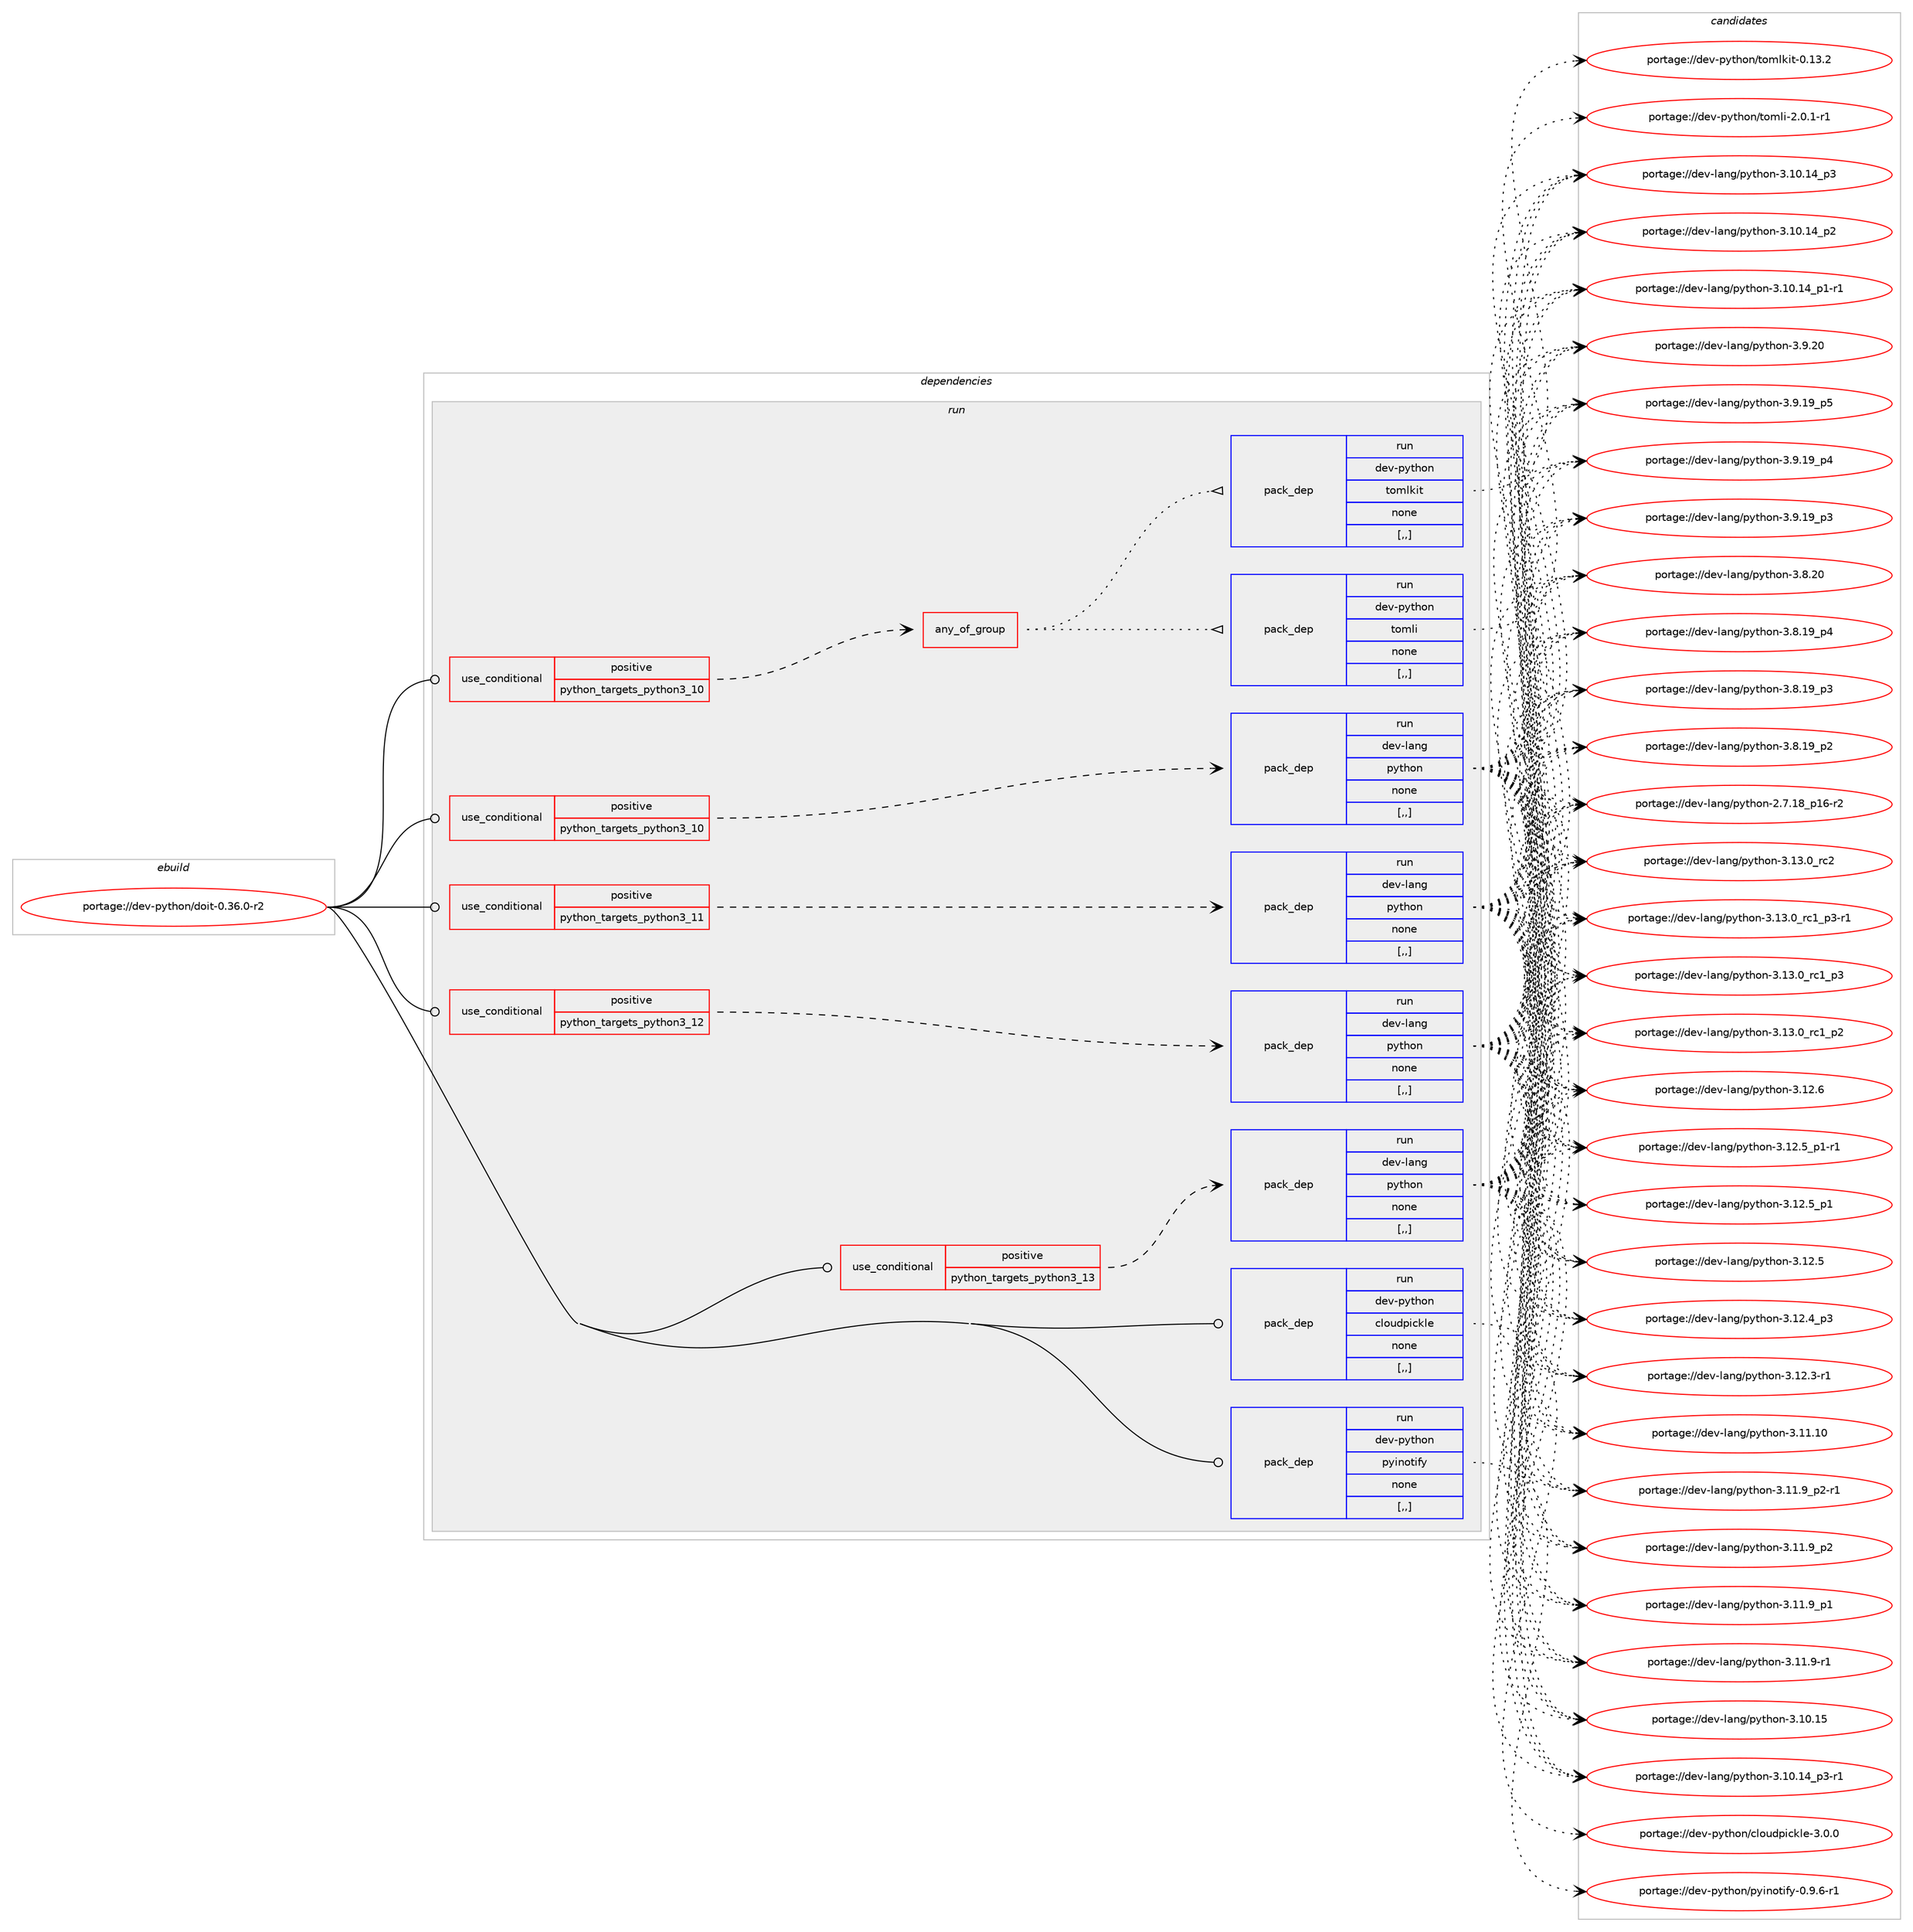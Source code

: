 digraph prolog {

# *************
# Graph options
# *************

newrank=true;
concentrate=true;
compound=true;
graph [rankdir=LR,fontname=Helvetica,fontsize=10,ranksep=1.5];#, ranksep=2.5, nodesep=0.2];
edge  [arrowhead=vee];
node  [fontname=Helvetica,fontsize=10];

# **********
# The ebuild
# **********

subgraph cluster_leftcol {
color=gray;
label=<<i>ebuild</i>>;
id [label="portage://dev-python/doit-0.36.0-r2", color=red, width=4, href="../dev-python/doit-0.36.0-r2.svg"];
}

# ****************
# The dependencies
# ****************

subgraph cluster_midcol {
color=gray;
label=<<i>dependencies</i>>;
subgraph cluster_compile {
fillcolor="#eeeeee";
style=filled;
label=<<i>compile</i>>;
}
subgraph cluster_compileandrun {
fillcolor="#eeeeee";
style=filled;
label=<<i>compile and run</i>>;
}
subgraph cluster_run {
fillcolor="#eeeeee";
style=filled;
label=<<i>run</i>>;
subgraph cond162792 {
dependency639964 [label=<<TABLE BORDER="0" CELLBORDER="1" CELLSPACING="0" CELLPADDING="4"><TR><TD ROWSPAN="3" CELLPADDING="10">use_conditional</TD></TR><TR><TD>positive</TD></TR><TR><TD>python_targets_python3_10</TD></TR></TABLE>>, shape=none, color=red];
subgraph any4436 {
dependency639965 [label=<<TABLE BORDER="0" CELLBORDER="1" CELLSPACING="0" CELLPADDING="4"><TR><TD CELLPADDING="10">any_of_group</TD></TR></TABLE>>, shape=none, color=red];subgraph pack472355 {
dependency639966 [label=<<TABLE BORDER="0" CELLBORDER="1" CELLSPACING="0" CELLPADDING="4" WIDTH="220"><TR><TD ROWSPAN="6" CELLPADDING="30">pack_dep</TD></TR><TR><TD WIDTH="110">run</TD></TR><TR><TD>dev-python</TD></TR><TR><TD>tomli</TD></TR><TR><TD>none</TD></TR><TR><TD>[,,]</TD></TR></TABLE>>, shape=none, color=blue];
}
dependency639965:e -> dependency639966:w [weight=20,style="dotted",arrowhead="oinv"];
subgraph pack472356 {
dependency639967 [label=<<TABLE BORDER="0" CELLBORDER="1" CELLSPACING="0" CELLPADDING="4" WIDTH="220"><TR><TD ROWSPAN="6" CELLPADDING="30">pack_dep</TD></TR><TR><TD WIDTH="110">run</TD></TR><TR><TD>dev-python</TD></TR><TR><TD>tomlkit</TD></TR><TR><TD>none</TD></TR><TR><TD>[,,]</TD></TR></TABLE>>, shape=none, color=blue];
}
dependency639965:e -> dependency639967:w [weight=20,style="dotted",arrowhead="oinv"];
}
dependency639964:e -> dependency639965:w [weight=20,style="dashed",arrowhead="vee"];
}
id:e -> dependency639964:w [weight=20,style="solid",arrowhead="odot"];
subgraph cond162793 {
dependency639968 [label=<<TABLE BORDER="0" CELLBORDER="1" CELLSPACING="0" CELLPADDING="4"><TR><TD ROWSPAN="3" CELLPADDING="10">use_conditional</TD></TR><TR><TD>positive</TD></TR><TR><TD>python_targets_python3_10</TD></TR></TABLE>>, shape=none, color=red];
subgraph pack472357 {
dependency639969 [label=<<TABLE BORDER="0" CELLBORDER="1" CELLSPACING="0" CELLPADDING="4" WIDTH="220"><TR><TD ROWSPAN="6" CELLPADDING="30">pack_dep</TD></TR><TR><TD WIDTH="110">run</TD></TR><TR><TD>dev-lang</TD></TR><TR><TD>python</TD></TR><TR><TD>none</TD></TR><TR><TD>[,,]</TD></TR></TABLE>>, shape=none, color=blue];
}
dependency639968:e -> dependency639969:w [weight=20,style="dashed",arrowhead="vee"];
}
id:e -> dependency639968:w [weight=20,style="solid",arrowhead="odot"];
subgraph cond162794 {
dependency639970 [label=<<TABLE BORDER="0" CELLBORDER="1" CELLSPACING="0" CELLPADDING="4"><TR><TD ROWSPAN="3" CELLPADDING="10">use_conditional</TD></TR><TR><TD>positive</TD></TR><TR><TD>python_targets_python3_11</TD></TR></TABLE>>, shape=none, color=red];
subgraph pack472358 {
dependency639971 [label=<<TABLE BORDER="0" CELLBORDER="1" CELLSPACING="0" CELLPADDING="4" WIDTH="220"><TR><TD ROWSPAN="6" CELLPADDING="30">pack_dep</TD></TR><TR><TD WIDTH="110">run</TD></TR><TR><TD>dev-lang</TD></TR><TR><TD>python</TD></TR><TR><TD>none</TD></TR><TR><TD>[,,]</TD></TR></TABLE>>, shape=none, color=blue];
}
dependency639970:e -> dependency639971:w [weight=20,style="dashed",arrowhead="vee"];
}
id:e -> dependency639970:w [weight=20,style="solid",arrowhead="odot"];
subgraph cond162795 {
dependency639972 [label=<<TABLE BORDER="0" CELLBORDER="1" CELLSPACING="0" CELLPADDING="4"><TR><TD ROWSPAN="3" CELLPADDING="10">use_conditional</TD></TR><TR><TD>positive</TD></TR><TR><TD>python_targets_python3_12</TD></TR></TABLE>>, shape=none, color=red];
subgraph pack472359 {
dependency639973 [label=<<TABLE BORDER="0" CELLBORDER="1" CELLSPACING="0" CELLPADDING="4" WIDTH="220"><TR><TD ROWSPAN="6" CELLPADDING="30">pack_dep</TD></TR><TR><TD WIDTH="110">run</TD></TR><TR><TD>dev-lang</TD></TR><TR><TD>python</TD></TR><TR><TD>none</TD></TR><TR><TD>[,,]</TD></TR></TABLE>>, shape=none, color=blue];
}
dependency639972:e -> dependency639973:w [weight=20,style="dashed",arrowhead="vee"];
}
id:e -> dependency639972:w [weight=20,style="solid",arrowhead="odot"];
subgraph cond162796 {
dependency639974 [label=<<TABLE BORDER="0" CELLBORDER="1" CELLSPACING="0" CELLPADDING="4"><TR><TD ROWSPAN="3" CELLPADDING="10">use_conditional</TD></TR><TR><TD>positive</TD></TR><TR><TD>python_targets_python3_13</TD></TR></TABLE>>, shape=none, color=red];
subgraph pack472360 {
dependency639975 [label=<<TABLE BORDER="0" CELLBORDER="1" CELLSPACING="0" CELLPADDING="4" WIDTH="220"><TR><TD ROWSPAN="6" CELLPADDING="30">pack_dep</TD></TR><TR><TD WIDTH="110">run</TD></TR><TR><TD>dev-lang</TD></TR><TR><TD>python</TD></TR><TR><TD>none</TD></TR><TR><TD>[,,]</TD></TR></TABLE>>, shape=none, color=blue];
}
dependency639974:e -> dependency639975:w [weight=20,style="dashed",arrowhead="vee"];
}
id:e -> dependency639974:w [weight=20,style="solid",arrowhead="odot"];
subgraph pack472361 {
dependency639976 [label=<<TABLE BORDER="0" CELLBORDER="1" CELLSPACING="0" CELLPADDING="4" WIDTH="220"><TR><TD ROWSPAN="6" CELLPADDING="30">pack_dep</TD></TR><TR><TD WIDTH="110">run</TD></TR><TR><TD>dev-python</TD></TR><TR><TD>cloudpickle</TD></TR><TR><TD>none</TD></TR><TR><TD>[,,]</TD></TR></TABLE>>, shape=none, color=blue];
}
id:e -> dependency639976:w [weight=20,style="solid",arrowhead="odot"];
subgraph pack472362 {
dependency639977 [label=<<TABLE BORDER="0" CELLBORDER="1" CELLSPACING="0" CELLPADDING="4" WIDTH="220"><TR><TD ROWSPAN="6" CELLPADDING="30">pack_dep</TD></TR><TR><TD WIDTH="110">run</TD></TR><TR><TD>dev-python</TD></TR><TR><TD>pyinotify</TD></TR><TR><TD>none</TD></TR><TR><TD>[,,]</TD></TR></TABLE>>, shape=none, color=blue];
}
id:e -> dependency639977:w [weight=20,style="solid",arrowhead="odot"];
}
}

# **************
# The candidates
# **************

subgraph cluster_choices {
rank=same;
color=gray;
label=<<i>candidates</i>>;

subgraph choice472355 {
color=black;
nodesep=1;
choice10010111845112121116104111110471161111091081054550464846494511449 [label="portage://dev-python/tomli-2.0.1-r1", color=red, width=4,href="../dev-python/tomli-2.0.1-r1.svg"];
dependency639966:e -> choice10010111845112121116104111110471161111091081054550464846494511449:w [style=dotted,weight="100"];
}
subgraph choice472356 {
color=black;
nodesep=1;
choice100101118451121211161041111104711611110910810710511645484649514650 [label="portage://dev-python/tomlkit-0.13.2", color=red, width=4,href="../dev-python/tomlkit-0.13.2.svg"];
dependency639967:e -> choice100101118451121211161041111104711611110910810710511645484649514650:w [style=dotted,weight="100"];
}
subgraph choice472357 {
color=black;
nodesep=1;
choice10010111845108971101034711212111610411111045514649514648951149950 [label="portage://dev-lang/python-3.13.0_rc2", color=red, width=4,href="../dev-lang/python-3.13.0_rc2.svg"];
choice1001011184510897110103471121211161041111104551464951464895114994995112514511449 [label="portage://dev-lang/python-3.13.0_rc1_p3-r1", color=red, width=4,href="../dev-lang/python-3.13.0_rc1_p3-r1.svg"];
choice100101118451089711010347112121116104111110455146495146489511499499511251 [label="portage://dev-lang/python-3.13.0_rc1_p3", color=red, width=4,href="../dev-lang/python-3.13.0_rc1_p3.svg"];
choice100101118451089711010347112121116104111110455146495146489511499499511250 [label="portage://dev-lang/python-3.13.0_rc1_p2", color=red, width=4,href="../dev-lang/python-3.13.0_rc1_p2.svg"];
choice10010111845108971101034711212111610411111045514649504654 [label="portage://dev-lang/python-3.12.6", color=red, width=4,href="../dev-lang/python-3.12.6.svg"];
choice1001011184510897110103471121211161041111104551464950465395112494511449 [label="portage://dev-lang/python-3.12.5_p1-r1", color=red, width=4,href="../dev-lang/python-3.12.5_p1-r1.svg"];
choice100101118451089711010347112121116104111110455146495046539511249 [label="portage://dev-lang/python-3.12.5_p1", color=red, width=4,href="../dev-lang/python-3.12.5_p1.svg"];
choice10010111845108971101034711212111610411111045514649504653 [label="portage://dev-lang/python-3.12.5", color=red, width=4,href="../dev-lang/python-3.12.5.svg"];
choice100101118451089711010347112121116104111110455146495046529511251 [label="portage://dev-lang/python-3.12.4_p3", color=red, width=4,href="../dev-lang/python-3.12.4_p3.svg"];
choice100101118451089711010347112121116104111110455146495046514511449 [label="portage://dev-lang/python-3.12.3-r1", color=red, width=4,href="../dev-lang/python-3.12.3-r1.svg"];
choice1001011184510897110103471121211161041111104551464949464948 [label="portage://dev-lang/python-3.11.10", color=red, width=4,href="../dev-lang/python-3.11.10.svg"];
choice1001011184510897110103471121211161041111104551464949465795112504511449 [label="portage://dev-lang/python-3.11.9_p2-r1", color=red, width=4,href="../dev-lang/python-3.11.9_p2-r1.svg"];
choice100101118451089711010347112121116104111110455146494946579511250 [label="portage://dev-lang/python-3.11.9_p2", color=red, width=4,href="../dev-lang/python-3.11.9_p2.svg"];
choice100101118451089711010347112121116104111110455146494946579511249 [label="portage://dev-lang/python-3.11.9_p1", color=red, width=4,href="../dev-lang/python-3.11.9_p1.svg"];
choice100101118451089711010347112121116104111110455146494946574511449 [label="portage://dev-lang/python-3.11.9-r1", color=red, width=4,href="../dev-lang/python-3.11.9-r1.svg"];
choice1001011184510897110103471121211161041111104551464948464953 [label="portage://dev-lang/python-3.10.15", color=red, width=4,href="../dev-lang/python-3.10.15.svg"];
choice100101118451089711010347112121116104111110455146494846495295112514511449 [label="portage://dev-lang/python-3.10.14_p3-r1", color=red, width=4,href="../dev-lang/python-3.10.14_p3-r1.svg"];
choice10010111845108971101034711212111610411111045514649484649529511251 [label="portage://dev-lang/python-3.10.14_p3", color=red, width=4,href="../dev-lang/python-3.10.14_p3.svg"];
choice10010111845108971101034711212111610411111045514649484649529511250 [label="portage://dev-lang/python-3.10.14_p2", color=red, width=4,href="../dev-lang/python-3.10.14_p2.svg"];
choice100101118451089711010347112121116104111110455146494846495295112494511449 [label="portage://dev-lang/python-3.10.14_p1-r1", color=red, width=4,href="../dev-lang/python-3.10.14_p1-r1.svg"];
choice10010111845108971101034711212111610411111045514657465048 [label="portage://dev-lang/python-3.9.20", color=red, width=4,href="../dev-lang/python-3.9.20.svg"];
choice100101118451089711010347112121116104111110455146574649579511253 [label="portage://dev-lang/python-3.9.19_p5", color=red, width=4,href="../dev-lang/python-3.9.19_p5.svg"];
choice100101118451089711010347112121116104111110455146574649579511252 [label="portage://dev-lang/python-3.9.19_p4", color=red, width=4,href="../dev-lang/python-3.9.19_p4.svg"];
choice100101118451089711010347112121116104111110455146574649579511251 [label="portage://dev-lang/python-3.9.19_p3", color=red, width=4,href="../dev-lang/python-3.9.19_p3.svg"];
choice10010111845108971101034711212111610411111045514656465048 [label="portage://dev-lang/python-3.8.20", color=red, width=4,href="../dev-lang/python-3.8.20.svg"];
choice100101118451089711010347112121116104111110455146564649579511252 [label="portage://dev-lang/python-3.8.19_p4", color=red, width=4,href="../dev-lang/python-3.8.19_p4.svg"];
choice100101118451089711010347112121116104111110455146564649579511251 [label="portage://dev-lang/python-3.8.19_p3", color=red, width=4,href="../dev-lang/python-3.8.19_p3.svg"];
choice100101118451089711010347112121116104111110455146564649579511250 [label="portage://dev-lang/python-3.8.19_p2", color=red, width=4,href="../dev-lang/python-3.8.19_p2.svg"];
choice100101118451089711010347112121116104111110455046554649569511249544511450 [label="portage://dev-lang/python-2.7.18_p16-r2", color=red, width=4,href="../dev-lang/python-2.7.18_p16-r2.svg"];
dependency639969:e -> choice10010111845108971101034711212111610411111045514649514648951149950:w [style=dotted,weight="100"];
dependency639969:e -> choice1001011184510897110103471121211161041111104551464951464895114994995112514511449:w [style=dotted,weight="100"];
dependency639969:e -> choice100101118451089711010347112121116104111110455146495146489511499499511251:w [style=dotted,weight="100"];
dependency639969:e -> choice100101118451089711010347112121116104111110455146495146489511499499511250:w [style=dotted,weight="100"];
dependency639969:e -> choice10010111845108971101034711212111610411111045514649504654:w [style=dotted,weight="100"];
dependency639969:e -> choice1001011184510897110103471121211161041111104551464950465395112494511449:w [style=dotted,weight="100"];
dependency639969:e -> choice100101118451089711010347112121116104111110455146495046539511249:w [style=dotted,weight="100"];
dependency639969:e -> choice10010111845108971101034711212111610411111045514649504653:w [style=dotted,weight="100"];
dependency639969:e -> choice100101118451089711010347112121116104111110455146495046529511251:w [style=dotted,weight="100"];
dependency639969:e -> choice100101118451089711010347112121116104111110455146495046514511449:w [style=dotted,weight="100"];
dependency639969:e -> choice1001011184510897110103471121211161041111104551464949464948:w [style=dotted,weight="100"];
dependency639969:e -> choice1001011184510897110103471121211161041111104551464949465795112504511449:w [style=dotted,weight="100"];
dependency639969:e -> choice100101118451089711010347112121116104111110455146494946579511250:w [style=dotted,weight="100"];
dependency639969:e -> choice100101118451089711010347112121116104111110455146494946579511249:w [style=dotted,weight="100"];
dependency639969:e -> choice100101118451089711010347112121116104111110455146494946574511449:w [style=dotted,weight="100"];
dependency639969:e -> choice1001011184510897110103471121211161041111104551464948464953:w [style=dotted,weight="100"];
dependency639969:e -> choice100101118451089711010347112121116104111110455146494846495295112514511449:w [style=dotted,weight="100"];
dependency639969:e -> choice10010111845108971101034711212111610411111045514649484649529511251:w [style=dotted,weight="100"];
dependency639969:e -> choice10010111845108971101034711212111610411111045514649484649529511250:w [style=dotted,weight="100"];
dependency639969:e -> choice100101118451089711010347112121116104111110455146494846495295112494511449:w [style=dotted,weight="100"];
dependency639969:e -> choice10010111845108971101034711212111610411111045514657465048:w [style=dotted,weight="100"];
dependency639969:e -> choice100101118451089711010347112121116104111110455146574649579511253:w [style=dotted,weight="100"];
dependency639969:e -> choice100101118451089711010347112121116104111110455146574649579511252:w [style=dotted,weight="100"];
dependency639969:e -> choice100101118451089711010347112121116104111110455146574649579511251:w [style=dotted,weight="100"];
dependency639969:e -> choice10010111845108971101034711212111610411111045514656465048:w [style=dotted,weight="100"];
dependency639969:e -> choice100101118451089711010347112121116104111110455146564649579511252:w [style=dotted,weight="100"];
dependency639969:e -> choice100101118451089711010347112121116104111110455146564649579511251:w [style=dotted,weight="100"];
dependency639969:e -> choice100101118451089711010347112121116104111110455146564649579511250:w [style=dotted,weight="100"];
dependency639969:e -> choice100101118451089711010347112121116104111110455046554649569511249544511450:w [style=dotted,weight="100"];
}
subgraph choice472358 {
color=black;
nodesep=1;
choice10010111845108971101034711212111610411111045514649514648951149950 [label="portage://dev-lang/python-3.13.0_rc2", color=red, width=4,href="../dev-lang/python-3.13.0_rc2.svg"];
choice1001011184510897110103471121211161041111104551464951464895114994995112514511449 [label="portage://dev-lang/python-3.13.0_rc1_p3-r1", color=red, width=4,href="../dev-lang/python-3.13.0_rc1_p3-r1.svg"];
choice100101118451089711010347112121116104111110455146495146489511499499511251 [label="portage://dev-lang/python-3.13.0_rc1_p3", color=red, width=4,href="../dev-lang/python-3.13.0_rc1_p3.svg"];
choice100101118451089711010347112121116104111110455146495146489511499499511250 [label="portage://dev-lang/python-3.13.0_rc1_p2", color=red, width=4,href="../dev-lang/python-3.13.0_rc1_p2.svg"];
choice10010111845108971101034711212111610411111045514649504654 [label="portage://dev-lang/python-3.12.6", color=red, width=4,href="../dev-lang/python-3.12.6.svg"];
choice1001011184510897110103471121211161041111104551464950465395112494511449 [label="portage://dev-lang/python-3.12.5_p1-r1", color=red, width=4,href="../dev-lang/python-3.12.5_p1-r1.svg"];
choice100101118451089711010347112121116104111110455146495046539511249 [label="portage://dev-lang/python-3.12.5_p1", color=red, width=4,href="../dev-lang/python-3.12.5_p1.svg"];
choice10010111845108971101034711212111610411111045514649504653 [label="portage://dev-lang/python-3.12.5", color=red, width=4,href="../dev-lang/python-3.12.5.svg"];
choice100101118451089711010347112121116104111110455146495046529511251 [label="portage://dev-lang/python-3.12.4_p3", color=red, width=4,href="../dev-lang/python-3.12.4_p3.svg"];
choice100101118451089711010347112121116104111110455146495046514511449 [label="portage://dev-lang/python-3.12.3-r1", color=red, width=4,href="../dev-lang/python-3.12.3-r1.svg"];
choice1001011184510897110103471121211161041111104551464949464948 [label="portage://dev-lang/python-3.11.10", color=red, width=4,href="../dev-lang/python-3.11.10.svg"];
choice1001011184510897110103471121211161041111104551464949465795112504511449 [label="portage://dev-lang/python-3.11.9_p2-r1", color=red, width=4,href="../dev-lang/python-3.11.9_p2-r1.svg"];
choice100101118451089711010347112121116104111110455146494946579511250 [label="portage://dev-lang/python-3.11.9_p2", color=red, width=4,href="../dev-lang/python-3.11.9_p2.svg"];
choice100101118451089711010347112121116104111110455146494946579511249 [label="portage://dev-lang/python-3.11.9_p1", color=red, width=4,href="../dev-lang/python-3.11.9_p1.svg"];
choice100101118451089711010347112121116104111110455146494946574511449 [label="portage://dev-lang/python-3.11.9-r1", color=red, width=4,href="../dev-lang/python-3.11.9-r1.svg"];
choice1001011184510897110103471121211161041111104551464948464953 [label="portage://dev-lang/python-3.10.15", color=red, width=4,href="../dev-lang/python-3.10.15.svg"];
choice100101118451089711010347112121116104111110455146494846495295112514511449 [label="portage://dev-lang/python-3.10.14_p3-r1", color=red, width=4,href="../dev-lang/python-3.10.14_p3-r1.svg"];
choice10010111845108971101034711212111610411111045514649484649529511251 [label="portage://dev-lang/python-3.10.14_p3", color=red, width=4,href="../dev-lang/python-3.10.14_p3.svg"];
choice10010111845108971101034711212111610411111045514649484649529511250 [label="portage://dev-lang/python-3.10.14_p2", color=red, width=4,href="../dev-lang/python-3.10.14_p2.svg"];
choice100101118451089711010347112121116104111110455146494846495295112494511449 [label="portage://dev-lang/python-3.10.14_p1-r1", color=red, width=4,href="../dev-lang/python-3.10.14_p1-r1.svg"];
choice10010111845108971101034711212111610411111045514657465048 [label="portage://dev-lang/python-3.9.20", color=red, width=4,href="../dev-lang/python-3.9.20.svg"];
choice100101118451089711010347112121116104111110455146574649579511253 [label="portage://dev-lang/python-3.9.19_p5", color=red, width=4,href="../dev-lang/python-3.9.19_p5.svg"];
choice100101118451089711010347112121116104111110455146574649579511252 [label="portage://dev-lang/python-3.9.19_p4", color=red, width=4,href="../dev-lang/python-3.9.19_p4.svg"];
choice100101118451089711010347112121116104111110455146574649579511251 [label="portage://dev-lang/python-3.9.19_p3", color=red, width=4,href="../dev-lang/python-3.9.19_p3.svg"];
choice10010111845108971101034711212111610411111045514656465048 [label="portage://dev-lang/python-3.8.20", color=red, width=4,href="../dev-lang/python-3.8.20.svg"];
choice100101118451089711010347112121116104111110455146564649579511252 [label="portage://dev-lang/python-3.8.19_p4", color=red, width=4,href="../dev-lang/python-3.8.19_p4.svg"];
choice100101118451089711010347112121116104111110455146564649579511251 [label="portage://dev-lang/python-3.8.19_p3", color=red, width=4,href="../dev-lang/python-3.8.19_p3.svg"];
choice100101118451089711010347112121116104111110455146564649579511250 [label="portage://dev-lang/python-3.8.19_p2", color=red, width=4,href="../dev-lang/python-3.8.19_p2.svg"];
choice100101118451089711010347112121116104111110455046554649569511249544511450 [label="portage://dev-lang/python-2.7.18_p16-r2", color=red, width=4,href="../dev-lang/python-2.7.18_p16-r2.svg"];
dependency639971:e -> choice10010111845108971101034711212111610411111045514649514648951149950:w [style=dotted,weight="100"];
dependency639971:e -> choice1001011184510897110103471121211161041111104551464951464895114994995112514511449:w [style=dotted,weight="100"];
dependency639971:e -> choice100101118451089711010347112121116104111110455146495146489511499499511251:w [style=dotted,weight="100"];
dependency639971:e -> choice100101118451089711010347112121116104111110455146495146489511499499511250:w [style=dotted,weight="100"];
dependency639971:e -> choice10010111845108971101034711212111610411111045514649504654:w [style=dotted,weight="100"];
dependency639971:e -> choice1001011184510897110103471121211161041111104551464950465395112494511449:w [style=dotted,weight="100"];
dependency639971:e -> choice100101118451089711010347112121116104111110455146495046539511249:w [style=dotted,weight="100"];
dependency639971:e -> choice10010111845108971101034711212111610411111045514649504653:w [style=dotted,weight="100"];
dependency639971:e -> choice100101118451089711010347112121116104111110455146495046529511251:w [style=dotted,weight="100"];
dependency639971:e -> choice100101118451089711010347112121116104111110455146495046514511449:w [style=dotted,weight="100"];
dependency639971:e -> choice1001011184510897110103471121211161041111104551464949464948:w [style=dotted,weight="100"];
dependency639971:e -> choice1001011184510897110103471121211161041111104551464949465795112504511449:w [style=dotted,weight="100"];
dependency639971:e -> choice100101118451089711010347112121116104111110455146494946579511250:w [style=dotted,weight="100"];
dependency639971:e -> choice100101118451089711010347112121116104111110455146494946579511249:w [style=dotted,weight="100"];
dependency639971:e -> choice100101118451089711010347112121116104111110455146494946574511449:w [style=dotted,weight="100"];
dependency639971:e -> choice1001011184510897110103471121211161041111104551464948464953:w [style=dotted,weight="100"];
dependency639971:e -> choice100101118451089711010347112121116104111110455146494846495295112514511449:w [style=dotted,weight="100"];
dependency639971:e -> choice10010111845108971101034711212111610411111045514649484649529511251:w [style=dotted,weight="100"];
dependency639971:e -> choice10010111845108971101034711212111610411111045514649484649529511250:w [style=dotted,weight="100"];
dependency639971:e -> choice100101118451089711010347112121116104111110455146494846495295112494511449:w [style=dotted,weight="100"];
dependency639971:e -> choice10010111845108971101034711212111610411111045514657465048:w [style=dotted,weight="100"];
dependency639971:e -> choice100101118451089711010347112121116104111110455146574649579511253:w [style=dotted,weight="100"];
dependency639971:e -> choice100101118451089711010347112121116104111110455146574649579511252:w [style=dotted,weight="100"];
dependency639971:e -> choice100101118451089711010347112121116104111110455146574649579511251:w [style=dotted,weight="100"];
dependency639971:e -> choice10010111845108971101034711212111610411111045514656465048:w [style=dotted,weight="100"];
dependency639971:e -> choice100101118451089711010347112121116104111110455146564649579511252:w [style=dotted,weight="100"];
dependency639971:e -> choice100101118451089711010347112121116104111110455146564649579511251:w [style=dotted,weight="100"];
dependency639971:e -> choice100101118451089711010347112121116104111110455146564649579511250:w [style=dotted,weight="100"];
dependency639971:e -> choice100101118451089711010347112121116104111110455046554649569511249544511450:w [style=dotted,weight="100"];
}
subgraph choice472359 {
color=black;
nodesep=1;
choice10010111845108971101034711212111610411111045514649514648951149950 [label="portage://dev-lang/python-3.13.0_rc2", color=red, width=4,href="../dev-lang/python-3.13.0_rc2.svg"];
choice1001011184510897110103471121211161041111104551464951464895114994995112514511449 [label="portage://dev-lang/python-3.13.0_rc1_p3-r1", color=red, width=4,href="../dev-lang/python-3.13.0_rc1_p3-r1.svg"];
choice100101118451089711010347112121116104111110455146495146489511499499511251 [label="portage://dev-lang/python-3.13.0_rc1_p3", color=red, width=4,href="../dev-lang/python-3.13.0_rc1_p3.svg"];
choice100101118451089711010347112121116104111110455146495146489511499499511250 [label="portage://dev-lang/python-3.13.0_rc1_p2", color=red, width=4,href="../dev-lang/python-3.13.0_rc1_p2.svg"];
choice10010111845108971101034711212111610411111045514649504654 [label="portage://dev-lang/python-3.12.6", color=red, width=4,href="../dev-lang/python-3.12.6.svg"];
choice1001011184510897110103471121211161041111104551464950465395112494511449 [label="portage://dev-lang/python-3.12.5_p1-r1", color=red, width=4,href="../dev-lang/python-3.12.5_p1-r1.svg"];
choice100101118451089711010347112121116104111110455146495046539511249 [label="portage://dev-lang/python-3.12.5_p1", color=red, width=4,href="../dev-lang/python-3.12.5_p1.svg"];
choice10010111845108971101034711212111610411111045514649504653 [label="portage://dev-lang/python-3.12.5", color=red, width=4,href="../dev-lang/python-3.12.5.svg"];
choice100101118451089711010347112121116104111110455146495046529511251 [label="portage://dev-lang/python-3.12.4_p3", color=red, width=4,href="../dev-lang/python-3.12.4_p3.svg"];
choice100101118451089711010347112121116104111110455146495046514511449 [label="portage://dev-lang/python-3.12.3-r1", color=red, width=4,href="../dev-lang/python-3.12.3-r1.svg"];
choice1001011184510897110103471121211161041111104551464949464948 [label="portage://dev-lang/python-3.11.10", color=red, width=4,href="../dev-lang/python-3.11.10.svg"];
choice1001011184510897110103471121211161041111104551464949465795112504511449 [label="portage://dev-lang/python-3.11.9_p2-r1", color=red, width=4,href="../dev-lang/python-3.11.9_p2-r1.svg"];
choice100101118451089711010347112121116104111110455146494946579511250 [label="portage://dev-lang/python-3.11.9_p2", color=red, width=4,href="../dev-lang/python-3.11.9_p2.svg"];
choice100101118451089711010347112121116104111110455146494946579511249 [label="portage://dev-lang/python-3.11.9_p1", color=red, width=4,href="../dev-lang/python-3.11.9_p1.svg"];
choice100101118451089711010347112121116104111110455146494946574511449 [label="portage://dev-lang/python-3.11.9-r1", color=red, width=4,href="../dev-lang/python-3.11.9-r1.svg"];
choice1001011184510897110103471121211161041111104551464948464953 [label="portage://dev-lang/python-3.10.15", color=red, width=4,href="../dev-lang/python-3.10.15.svg"];
choice100101118451089711010347112121116104111110455146494846495295112514511449 [label="portage://dev-lang/python-3.10.14_p3-r1", color=red, width=4,href="../dev-lang/python-3.10.14_p3-r1.svg"];
choice10010111845108971101034711212111610411111045514649484649529511251 [label="portage://dev-lang/python-3.10.14_p3", color=red, width=4,href="../dev-lang/python-3.10.14_p3.svg"];
choice10010111845108971101034711212111610411111045514649484649529511250 [label="portage://dev-lang/python-3.10.14_p2", color=red, width=4,href="../dev-lang/python-3.10.14_p2.svg"];
choice100101118451089711010347112121116104111110455146494846495295112494511449 [label="portage://dev-lang/python-3.10.14_p1-r1", color=red, width=4,href="../dev-lang/python-3.10.14_p1-r1.svg"];
choice10010111845108971101034711212111610411111045514657465048 [label="portage://dev-lang/python-3.9.20", color=red, width=4,href="../dev-lang/python-3.9.20.svg"];
choice100101118451089711010347112121116104111110455146574649579511253 [label="portage://dev-lang/python-3.9.19_p5", color=red, width=4,href="../dev-lang/python-3.9.19_p5.svg"];
choice100101118451089711010347112121116104111110455146574649579511252 [label="portage://dev-lang/python-3.9.19_p4", color=red, width=4,href="../dev-lang/python-3.9.19_p4.svg"];
choice100101118451089711010347112121116104111110455146574649579511251 [label="portage://dev-lang/python-3.9.19_p3", color=red, width=4,href="../dev-lang/python-3.9.19_p3.svg"];
choice10010111845108971101034711212111610411111045514656465048 [label="portage://dev-lang/python-3.8.20", color=red, width=4,href="../dev-lang/python-3.8.20.svg"];
choice100101118451089711010347112121116104111110455146564649579511252 [label="portage://dev-lang/python-3.8.19_p4", color=red, width=4,href="../dev-lang/python-3.8.19_p4.svg"];
choice100101118451089711010347112121116104111110455146564649579511251 [label="portage://dev-lang/python-3.8.19_p3", color=red, width=4,href="../dev-lang/python-3.8.19_p3.svg"];
choice100101118451089711010347112121116104111110455146564649579511250 [label="portage://dev-lang/python-3.8.19_p2", color=red, width=4,href="../dev-lang/python-3.8.19_p2.svg"];
choice100101118451089711010347112121116104111110455046554649569511249544511450 [label="portage://dev-lang/python-2.7.18_p16-r2", color=red, width=4,href="../dev-lang/python-2.7.18_p16-r2.svg"];
dependency639973:e -> choice10010111845108971101034711212111610411111045514649514648951149950:w [style=dotted,weight="100"];
dependency639973:e -> choice1001011184510897110103471121211161041111104551464951464895114994995112514511449:w [style=dotted,weight="100"];
dependency639973:e -> choice100101118451089711010347112121116104111110455146495146489511499499511251:w [style=dotted,weight="100"];
dependency639973:e -> choice100101118451089711010347112121116104111110455146495146489511499499511250:w [style=dotted,weight="100"];
dependency639973:e -> choice10010111845108971101034711212111610411111045514649504654:w [style=dotted,weight="100"];
dependency639973:e -> choice1001011184510897110103471121211161041111104551464950465395112494511449:w [style=dotted,weight="100"];
dependency639973:e -> choice100101118451089711010347112121116104111110455146495046539511249:w [style=dotted,weight="100"];
dependency639973:e -> choice10010111845108971101034711212111610411111045514649504653:w [style=dotted,weight="100"];
dependency639973:e -> choice100101118451089711010347112121116104111110455146495046529511251:w [style=dotted,weight="100"];
dependency639973:e -> choice100101118451089711010347112121116104111110455146495046514511449:w [style=dotted,weight="100"];
dependency639973:e -> choice1001011184510897110103471121211161041111104551464949464948:w [style=dotted,weight="100"];
dependency639973:e -> choice1001011184510897110103471121211161041111104551464949465795112504511449:w [style=dotted,weight="100"];
dependency639973:e -> choice100101118451089711010347112121116104111110455146494946579511250:w [style=dotted,weight="100"];
dependency639973:e -> choice100101118451089711010347112121116104111110455146494946579511249:w [style=dotted,weight="100"];
dependency639973:e -> choice100101118451089711010347112121116104111110455146494946574511449:w [style=dotted,weight="100"];
dependency639973:e -> choice1001011184510897110103471121211161041111104551464948464953:w [style=dotted,weight="100"];
dependency639973:e -> choice100101118451089711010347112121116104111110455146494846495295112514511449:w [style=dotted,weight="100"];
dependency639973:e -> choice10010111845108971101034711212111610411111045514649484649529511251:w [style=dotted,weight="100"];
dependency639973:e -> choice10010111845108971101034711212111610411111045514649484649529511250:w [style=dotted,weight="100"];
dependency639973:e -> choice100101118451089711010347112121116104111110455146494846495295112494511449:w [style=dotted,weight="100"];
dependency639973:e -> choice10010111845108971101034711212111610411111045514657465048:w [style=dotted,weight="100"];
dependency639973:e -> choice100101118451089711010347112121116104111110455146574649579511253:w [style=dotted,weight="100"];
dependency639973:e -> choice100101118451089711010347112121116104111110455146574649579511252:w [style=dotted,weight="100"];
dependency639973:e -> choice100101118451089711010347112121116104111110455146574649579511251:w [style=dotted,weight="100"];
dependency639973:e -> choice10010111845108971101034711212111610411111045514656465048:w [style=dotted,weight="100"];
dependency639973:e -> choice100101118451089711010347112121116104111110455146564649579511252:w [style=dotted,weight="100"];
dependency639973:e -> choice100101118451089711010347112121116104111110455146564649579511251:w [style=dotted,weight="100"];
dependency639973:e -> choice100101118451089711010347112121116104111110455146564649579511250:w [style=dotted,weight="100"];
dependency639973:e -> choice100101118451089711010347112121116104111110455046554649569511249544511450:w [style=dotted,weight="100"];
}
subgraph choice472360 {
color=black;
nodesep=1;
choice10010111845108971101034711212111610411111045514649514648951149950 [label="portage://dev-lang/python-3.13.0_rc2", color=red, width=4,href="../dev-lang/python-3.13.0_rc2.svg"];
choice1001011184510897110103471121211161041111104551464951464895114994995112514511449 [label="portage://dev-lang/python-3.13.0_rc1_p3-r1", color=red, width=4,href="../dev-lang/python-3.13.0_rc1_p3-r1.svg"];
choice100101118451089711010347112121116104111110455146495146489511499499511251 [label="portage://dev-lang/python-3.13.0_rc1_p3", color=red, width=4,href="../dev-lang/python-3.13.0_rc1_p3.svg"];
choice100101118451089711010347112121116104111110455146495146489511499499511250 [label="portage://dev-lang/python-3.13.0_rc1_p2", color=red, width=4,href="../dev-lang/python-3.13.0_rc1_p2.svg"];
choice10010111845108971101034711212111610411111045514649504654 [label="portage://dev-lang/python-3.12.6", color=red, width=4,href="../dev-lang/python-3.12.6.svg"];
choice1001011184510897110103471121211161041111104551464950465395112494511449 [label="portage://dev-lang/python-3.12.5_p1-r1", color=red, width=4,href="../dev-lang/python-3.12.5_p1-r1.svg"];
choice100101118451089711010347112121116104111110455146495046539511249 [label="portage://dev-lang/python-3.12.5_p1", color=red, width=4,href="../dev-lang/python-3.12.5_p1.svg"];
choice10010111845108971101034711212111610411111045514649504653 [label="portage://dev-lang/python-3.12.5", color=red, width=4,href="../dev-lang/python-3.12.5.svg"];
choice100101118451089711010347112121116104111110455146495046529511251 [label="portage://dev-lang/python-3.12.4_p3", color=red, width=4,href="../dev-lang/python-3.12.4_p3.svg"];
choice100101118451089711010347112121116104111110455146495046514511449 [label="portage://dev-lang/python-3.12.3-r1", color=red, width=4,href="../dev-lang/python-3.12.3-r1.svg"];
choice1001011184510897110103471121211161041111104551464949464948 [label="portage://dev-lang/python-3.11.10", color=red, width=4,href="../dev-lang/python-3.11.10.svg"];
choice1001011184510897110103471121211161041111104551464949465795112504511449 [label="portage://dev-lang/python-3.11.9_p2-r1", color=red, width=4,href="../dev-lang/python-3.11.9_p2-r1.svg"];
choice100101118451089711010347112121116104111110455146494946579511250 [label="portage://dev-lang/python-3.11.9_p2", color=red, width=4,href="../dev-lang/python-3.11.9_p2.svg"];
choice100101118451089711010347112121116104111110455146494946579511249 [label="portage://dev-lang/python-3.11.9_p1", color=red, width=4,href="../dev-lang/python-3.11.9_p1.svg"];
choice100101118451089711010347112121116104111110455146494946574511449 [label="portage://dev-lang/python-3.11.9-r1", color=red, width=4,href="../dev-lang/python-3.11.9-r1.svg"];
choice1001011184510897110103471121211161041111104551464948464953 [label="portage://dev-lang/python-3.10.15", color=red, width=4,href="../dev-lang/python-3.10.15.svg"];
choice100101118451089711010347112121116104111110455146494846495295112514511449 [label="portage://dev-lang/python-3.10.14_p3-r1", color=red, width=4,href="../dev-lang/python-3.10.14_p3-r1.svg"];
choice10010111845108971101034711212111610411111045514649484649529511251 [label="portage://dev-lang/python-3.10.14_p3", color=red, width=4,href="../dev-lang/python-3.10.14_p3.svg"];
choice10010111845108971101034711212111610411111045514649484649529511250 [label="portage://dev-lang/python-3.10.14_p2", color=red, width=4,href="../dev-lang/python-3.10.14_p2.svg"];
choice100101118451089711010347112121116104111110455146494846495295112494511449 [label="portage://dev-lang/python-3.10.14_p1-r1", color=red, width=4,href="../dev-lang/python-3.10.14_p1-r1.svg"];
choice10010111845108971101034711212111610411111045514657465048 [label="portage://dev-lang/python-3.9.20", color=red, width=4,href="../dev-lang/python-3.9.20.svg"];
choice100101118451089711010347112121116104111110455146574649579511253 [label="portage://dev-lang/python-3.9.19_p5", color=red, width=4,href="../dev-lang/python-3.9.19_p5.svg"];
choice100101118451089711010347112121116104111110455146574649579511252 [label="portage://dev-lang/python-3.9.19_p4", color=red, width=4,href="../dev-lang/python-3.9.19_p4.svg"];
choice100101118451089711010347112121116104111110455146574649579511251 [label="portage://dev-lang/python-3.9.19_p3", color=red, width=4,href="../dev-lang/python-3.9.19_p3.svg"];
choice10010111845108971101034711212111610411111045514656465048 [label="portage://dev-lang/python-3.8.20", color=red, width=4,href="../dev-lang/python-3.8.20.svg"];
choice100101118451089711010347112121116104111110455146564649579511252 [label="portage://dev-lang/python-3.8.19_p4", color=red, width=4,href="../dev-lang/python-3.8.19_p4.svg"];
choice100101118451089711010347112121116104111110455146564649579511251 [label="portage://dev-lang/python-3.8.19_p3", color=red, width=4,href="../dev-lang/python-3.8.19_p3.svg"];
choice100101118451089711010347112121116104111110455146564649579511250 [label="portage://dev-lang/python-3.8.19_p2", color=red, width=4,href="../dev-lang/python-3.8.19_p2.svg"];
choice100101118451089711010347112121116104111110455046554649569511249544511450 [label="portage://dev-lang/python-2.7.18_p16-r2", color=red, width=4,href="../dev-lang/python-2.7.18_p16-r2.svg"];
dependency639975:e -> choice10010111845108971101034711212111610411111045514649514648951149950:w [style=dotted,weight="100"];
dependency639975:e -> choice1001011184510897110103471121211161041111104551464951464895114994995112514511449:w [style=dotted,weight="100"];
dependency639975:e -> choice100101118451089711010347112121116104111110455146495146489511499499511251:w [style=dotted,weight="100"];
dependency639975:e -> choice100101118451089711010347112121116104111110455146495146489511499499511250:w [style=dotted,weight="100"];
dependency639975:e -> choice10010111845108971101034711212111610411111045514649504654:w [style=dotted,weight="100"];
dependency639975:e -> choice1001011184510897110103471121211161041111104551464950465395112494511449:w [style=dotted,weight="100"];
dependency639975:e -> choice100101118451089711010347112121116104111110455146495046539511249:w [style=dotted,weight="100"];
dependency639975:e -> choice10010111845108971101034711212111610411111045514649504653:w [style=dotted,weight="100"];
dependency639975:e -> choice100101118451089711010347112121116104111110455146495046529511251:w [style=dotted,weight="100"];
dependency639975:e -> choice100101118451089711010347112121116104111110455146495046514511449:w [style=dotted,weight="100"];
dependency639975:e -> choice1001011184510897110103471121211161041111104551464949464948:w [style=dotted,weight="100"];
dependency639975:e -> choice1001011184510897110103471121211161041111104551464949465795112504511449:w [style=dotted,weight="100"];
dependency639975:e -> choice100101118451089711010347112121116104111110455146494946579511250:w [style=dotted,weight="100"];
dependency639975:e -> choice100101118451089711010347112121116104111110455146494946579511249:w [style=dotted,weight="100"];
dependency639975:e -> choice100101118451089711010347112121116104111110455146494946574511449:w [style=dotted,weight="100"];
dependency639975:e -> choice1001011184510897110103471121211161041111104551464948464953:w [style=dotted,weight="100"];
dependency639975:e -> choice100101118451089711010347112121116104111110455146494846495295112514511449:w [style=dotted,weight="100"];
dependency639975:e -> choice10010111845108971101034711212111610411111045514649484649529511251:w [style=dotted,weight="100"];
dependency639975:e -> choice10010111845108971101034711212111610411111045514649484649529511250:w [style=dotted,weight="100"];
dependency639975:e -> choice100101118451089711010347112121116104111110455146494846495295112494511449:w [style=dotted,weight="100"];
dependency639975:e -> choice10010111845108971101034711212111610411111045514657465048:w [style=dotted,weight="100"];
dependency639975:e -> choice100101118451089711010347112121116104111110455146574649579511253:w [style=dotted,weight="100"];
dependency639975:e -> choice100101118451089711010347112121116104111110455146574649579511252:w [style=dotted,weight="100"];
dependency639975:e -> choice100101118451089711010347112121116104111110455146574649579511251:w [style=dotted,weight="100"];
dependency639975:e -> choice10010111845108971101034711212111610411111045514656465048:w [style=dotted,weight="100"];
dependency639975:e -> choice100101118451089711010347112121116104111110455146564649579511252:w [style=dotted,weight="100"];
dependency639975:e -> choice100101118451089711010347112121116104111110455146564649579511251:w [style=dotted,weight="100"];
dependency639975:e -> choice100101118451089711010347112121116104111110455146564649579511250:w [style=dotted,weight="100"];
dependency639975:e -> choice100101118451089711010347112121116104111110455046554649569511249544511450:w [style=dotted,weight="100"];
}
subgraph choice472361 {
color=black;
nodesep=1;
choice10010111845112121116104111110479910811111710011210599107108101455146484648 [label="portage://dev-python/cloudpickle-3.0.0", color=red, width=4,href="../dev-python/cloudpickle-3.0.0.svg"];
dependency639976:e -> choice10010111845112121116104111110479910811111710011210599107108101455146484648:w [style=dotted,weight="100"];
}
subgraph choice472362 {
color=black;
nodesep=1;
choice10010111845112121116104111110471121211051101111161051021214548465746544511449 [label="portage://dev-python/pyinotify-0.9.6-r1", color=red, width=4,href="../dev-python/pyinotify-0.9.6-r1.svg"];
dependency639977:e -> choice10010111845112121116104111110471121211051101111161051021214548465746544511449:w [style=dotted,weight="100"];
}
}

}
